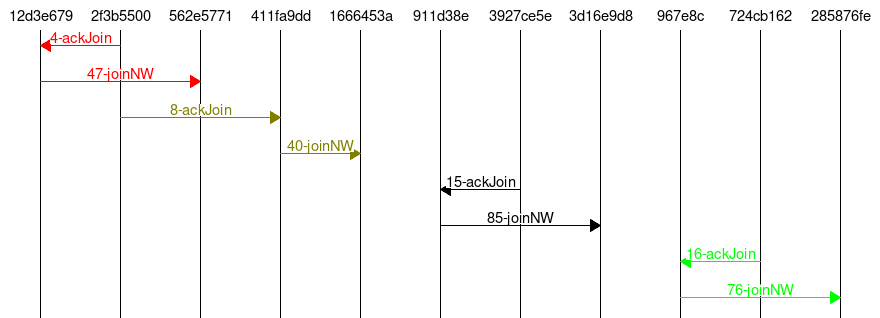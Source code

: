 msc { 
12d3e679,2f3b5500,562e5771,411fa9dd,1666453a,911d38e,3927ce5e,3d16e9d8,967e8c,724cb162,285876fe;

2f3b5500=>12d3e679 [label="4-ackJoin", textcolor="red", linecolor="red"];
12d3e679=>562e5771 [label="47-joinNW", textcolor="red", linecolor="red"];
2f3b5500=>411fa9dd [label="8-ackJoin", textcolor="olive", linecolor="olive"];
411fa9dd=>1666453a [label="40-joinNW", textcolor="olive", linecolor="olive"];
3927ce5e=>911d38e [label="15-ackJoin", textcolor="black", linecolor="black"];
911d38e=>3d16e9d8 [label="85-joinNW", textcolor="black", linecolor="black"];
724cb162=>967e8c [label="16-ackJoin", textcolor="green", linecolor="green"];
967e8c=>285876fe [label="76-joinNW", textcolor="green", linecolor="green"];
}
